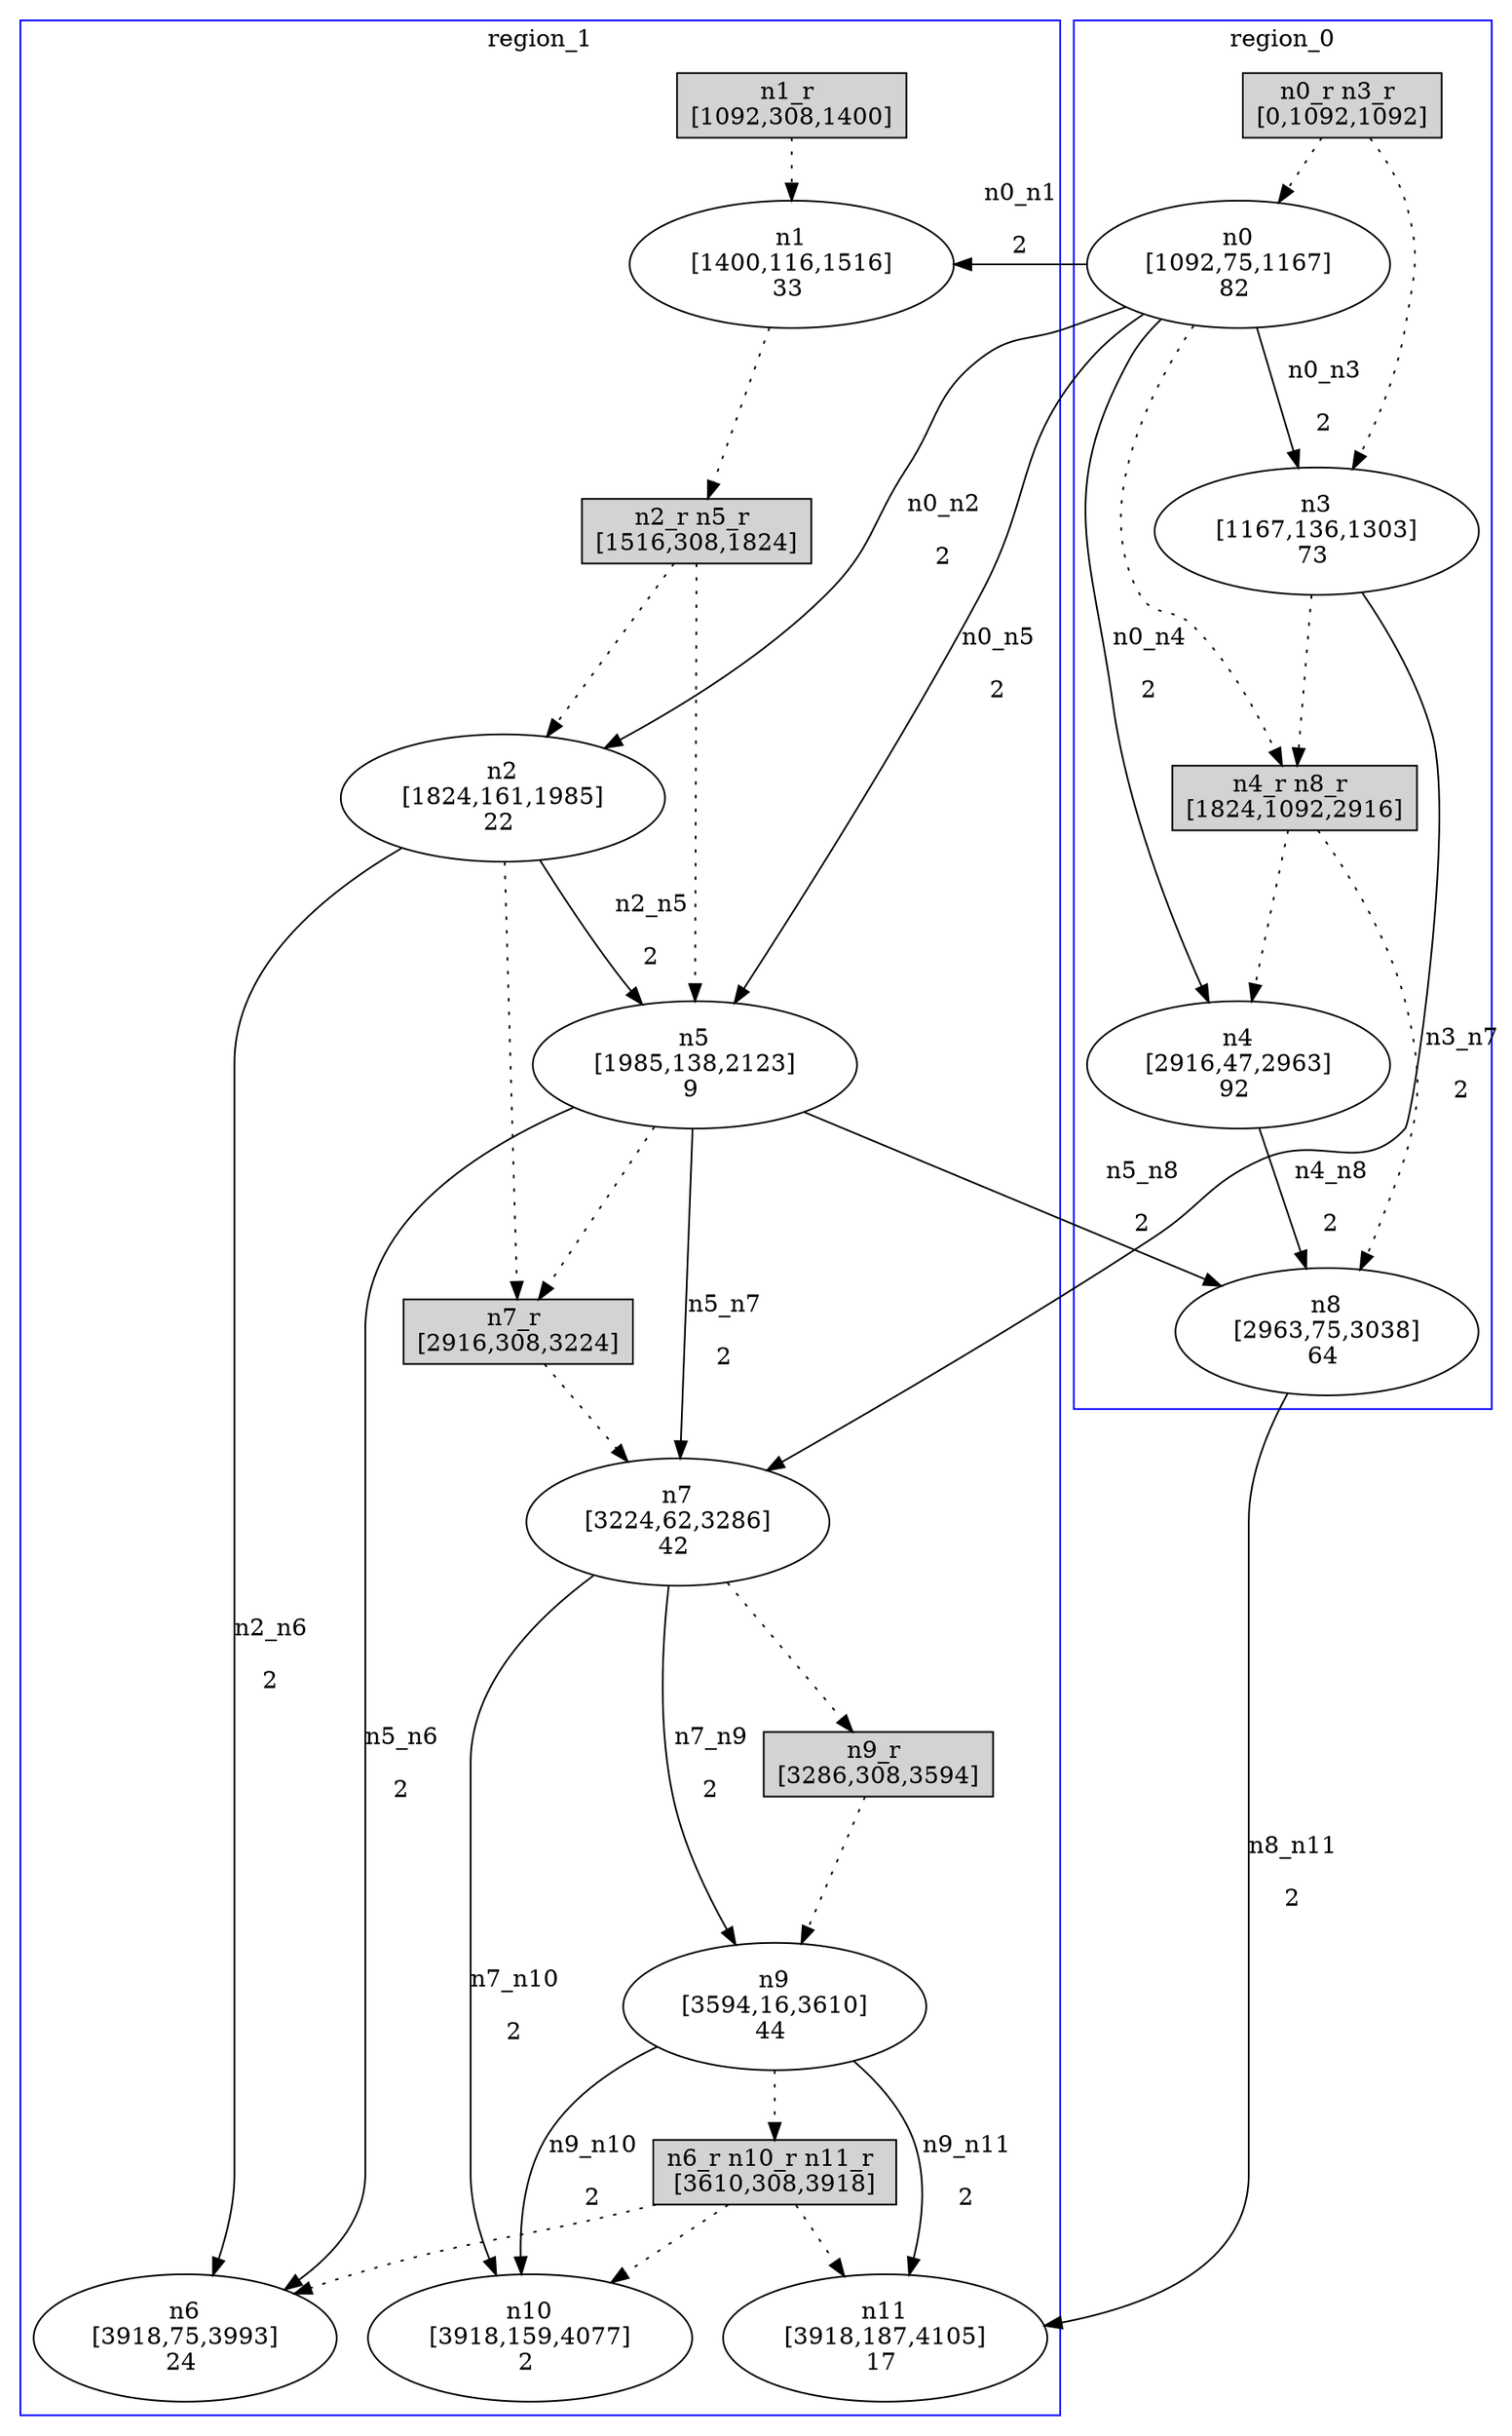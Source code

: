 //3-LSsolveMIPnSolStatus 2.
//4-SL 4105.
//5-LSsolveMIPsolveTime(double) 0.0687599.
//6-reconfigurateNum(int) 7.
//7-reconfigurateTime(int) 3724.
digraph test_0 {
	size="28,40";
	subgraph cluster0 {
		stytle=filled;
		color=blue;
		label=region_0;
		reconfNode_0_1 [ shape = box, style = filled, label = "n0_r n3_r \n[0,1092,1092]" ];
		n0 [ label="n0\n[1092,75,1167]\n82 " ];
		n3 [ label="n3\n[1167,136,1303]\n73 " ];
		reconfNode_0_1 -> n0 [ style = dotted ];
		reconfNode_0_1 -> n3 [ style = dotted ];
		n0 -> reconfNode_0_2 [ style = dotted ];
		n3 -> reconfNode_0_2 [ style = dotted ];
		reconfNode_0_2 [ shape = box, style = filled, label = "n4_r n8_r \n[1824,1092,2916]" ];
		n4 [ label="n4\n[2916,47,2963]\n92 " ];
		n8 [ label="n8\n[2963,75,3038]\n64 " ];
		reconfNode_0_2 -> n4 [ style = dotted ];
		reconfNode_0_2 -> n8 [ style = dotted ];
	}
	subgraph cluster1 {
		stytle=filled;
		color=blue;
		label=region_1;
		reconfNode_2_1 [ shape = box, style = filled, label = "n1_r \n[1092,308,1400]" ];
		n1 [ label="n1\n[1400,116,1516]\n33 " ];
		reconfNode_2_1 -> n1 [ style = dotted ];
		n1 -> reconfNode_2_2 [ style = dotted ];
		reconfNode_2_2 [ shape = box, style = filled, label = "n2_r n5_r \n[1516,308,1824]" ];
		n2 [ label="n2\n[1824,161,1985]\n22 " ];
		n5 [ label="n5\n[1985,138,2123]\n9 " ];
		reconfNode_2_2 -> n2 [ style = dotted ];
		reconfNode_2_2 -> n5 [ style = dotted ];
		n2 -> reconfNode_2_3 [ style = dotted ];
		n5 -> reconfNode_2_3 [ style = dotted ];
		reconfNode_2_3 [ shape = box, style = filled, label = "n7_r \n[2916,308,3224]" ];
		n7 [ label="n7\n[3224,62,3286]\n42 " ];
		reconfNode_2_3 -> n7 [ style = dotted ];
		n7 -> reconfNode_2_4 [ style = dotted ];
		reconfNode_2_4 [ shape = box, style = filled, label = "n9_r \n[3286,308,3594]" ];
		n9 [ label="n9\n[3594,16,3610]\n44 " ];
		reconfNode_2_4 -> n9 [ style = dotted ];
		n9 -> reconfNode_2_5 [ style = dotted ];
		reconfNode_2_5 [ shape = box, style = filled, label = "n6_r n10_r n11_r \n[3610,308,3918]" ];
		n6 [ label="n6\n[3918,75,3993]\n24 " ];
		n10 [ label="n10\n[3918,159,4077]\n2 " ];
		n11 [ label="n11\n[3918,187,4105]\n17 " ];
		reconfNode_2_5 -> n6 [ style = dotted ];
		reconfNode_2_5 -> n10 [ style = dotted ];
		reconfNode_2_5 -> n11 [ style = dotted ];
	}
	n0 -> n1 [ label="n0_n1\n2" ];
	n0 -> n2 [ label="n0_n2\n2" ];
	n0 -> n3 [ label="n0_n3\n2" ];
	n0 -> n4 [ label="n0_n4\n2" ];
	n0 -> n5 [ label="n0_n5\n2" ];
	n2 -> n5 [ label="n2_n5\n2" ];
	n2 -> n6 [ label="n2_n6\n2" ];
	n3 -> n7 [ label="n3_n7\n2" ];
	n4 -> n8 [ label="n4_n8\n2" ];
	n5 -> n6 [ label="n5_n6\n2" ];
	n5 -> n7 [ label="n5_n7\n2" ];
	n5 -> n8 [ label="n5_n8\n2" ];
	n7 -> n9 [ label="n7_n9\n2" ];
	n7 -> n10 [ label="n7_n10\n2" ];
	n8 -> n11 [ label="n8_n11\n2" ];
	n9 -> n10 [ label="n9_n10\n2" ];
	n9 -> n11 [ label="n9_n11\n2" ];
}

